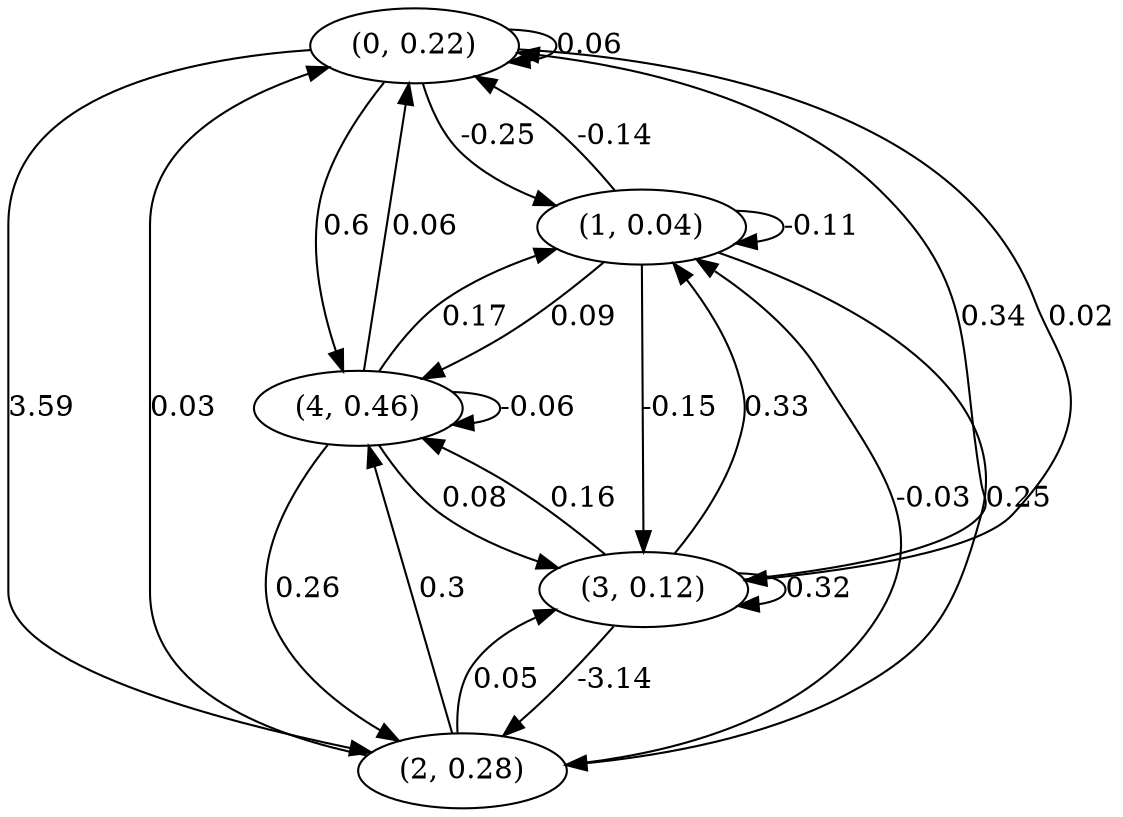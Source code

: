 digraph {
    0 [ label = "(0, 0.22)" ]
    1 [ label = "(1, 0.04)" ]
    2 [ label = "(2, 0.28)" ]
    3 [ label = "(3, 0.12)" ]
    4 [ label = "(4, 0.46)" ]
    0 -> 0 [ label = "0.06" ]
    1 -> 1 [ label = "-0.11" ]
    3 -> 3 [ label = "0.32" ]
    4 -> 4 [ label = "-0.06" ]
    1 -> 0 [ label = "-0.14" ]
    2 -> 0 [ label = "0.03" ]
    3 -> 0 [ label = "0.34" ]
    4 -> 0 [ label = "0.06" ]
    0 -> 1 [ label = "-0.25" ]
    2 -> 1 [ label = "-0.03" ]
    3 -> 1 [ label = "0.33" ]
    4 -> 1 [ label = "0.17" ]
    0 -> 2 [ label = "3.59" ]
    1 -> 2 [ label = "0.25" ]
    3 -> 2 [ label = "-3.14" ]
    4 -> 2 [ label = "0.26" ]
    0 -> 3 [ label = "0.02" ]
    1 -> 3 [ label = "-0.15" ]
    2 -> 3 [ label = "0.05" ]
    4 -> 3 [ label = "0.08" ]
    0 -> 4 [ label = "0.6" ]
    1 -> 4 [ label = "0.09" ]
    2 -> 4 [ label = "0.3" ]
    3 -> 4 [ label = "0.16" ]
}

